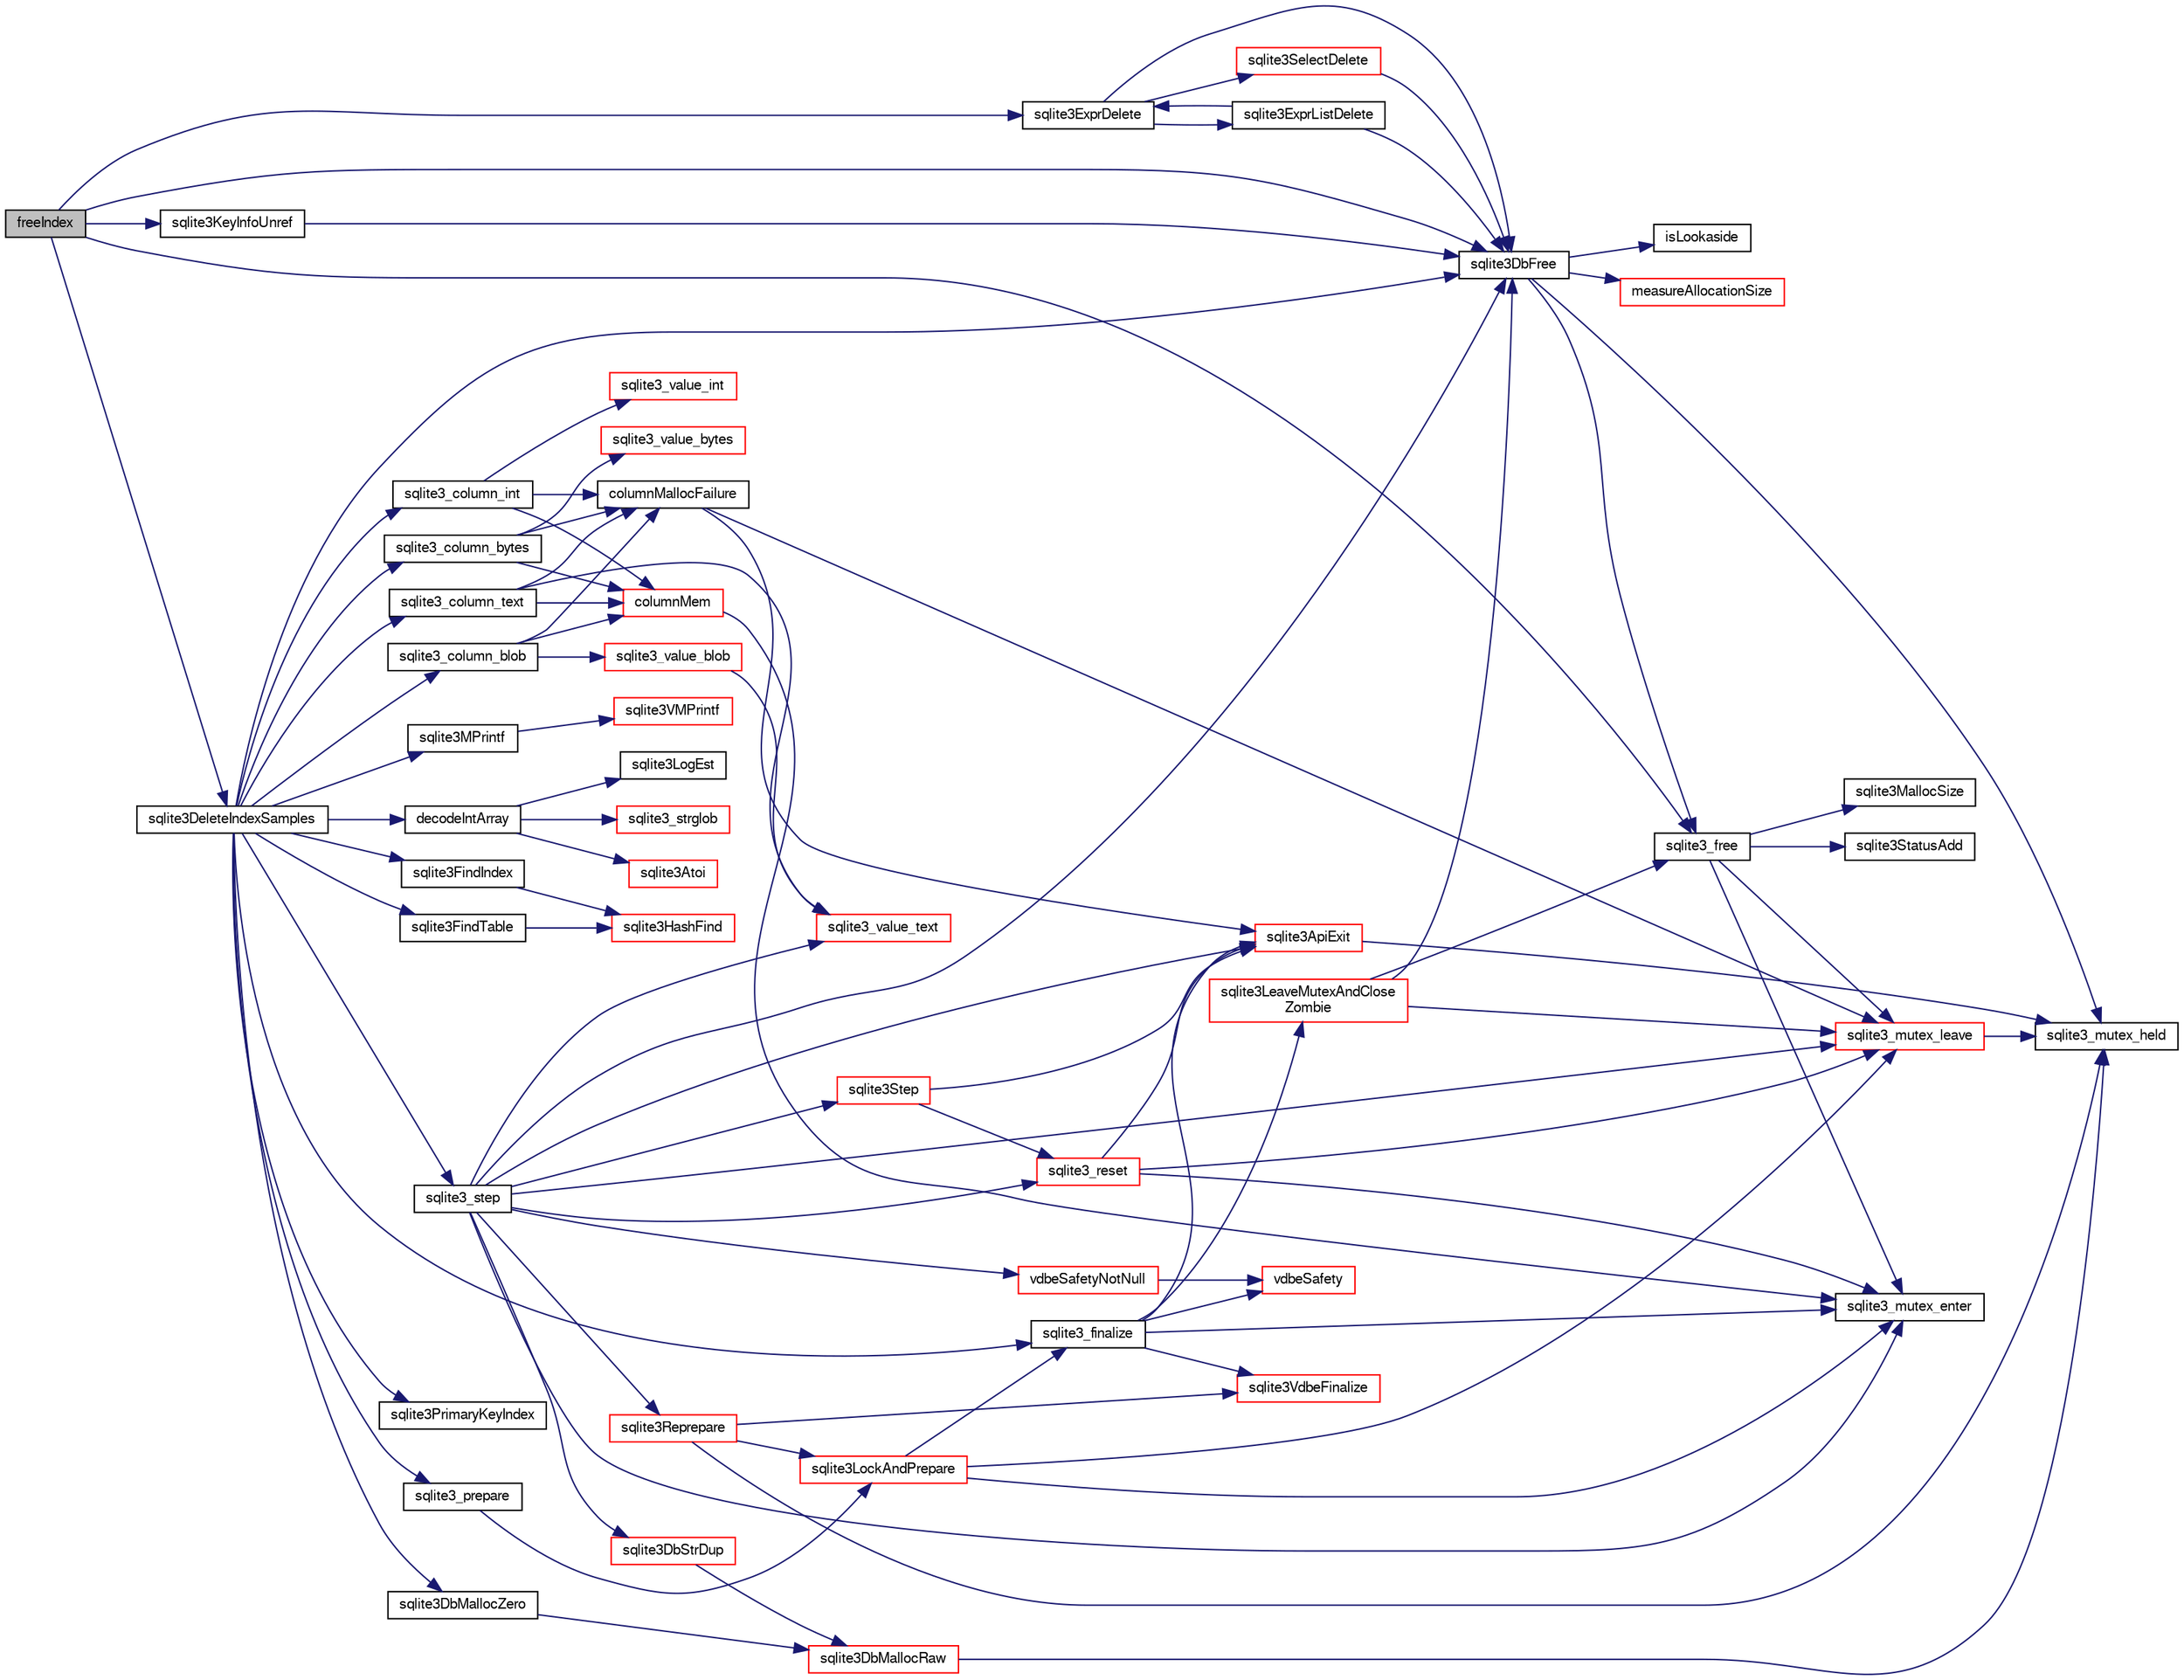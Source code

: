 digraph "freeIndex"
{
  edge [fontname="FreeSans",fontsize="10",labelfontname="FreeSans",labelfontsize="10"];
  node [fontname="FreeSans",fontsize="10",shape=record];
  rankdir="LR";
  Node118661 [label="freeIndex",height=0.2,width=0.4,color="black", fillcolor="grey75", style="filled", fontcolor="black"];
  Node118661 -> Node118662 [color="midnightblue",fontsize="10",style="solid",fontname="FreeSans"];
  Node118662 [label="sqlite3DeleteIndexSamples",height=0.2,width=0.4,color="black", fillcolor="white", style="filled",URL="$sqlite3_8c.html#aaeda0302fbf61397ec009f65bed047ef"];
  Node118662 -> Node118663 [color="midnightblue",fontsize="10",style="solid",fontname="FreeSans"];
  Node118663 [label="sqlite3DbFree",height=0.2,width=0.4,color="black", fillcolor="white", style="filled",URL="$sqlite3_8c.html#ac70ab821a6607b4a1b909582dc37a069"];
  Node118663 -> Node118664 [color="midnightblue",fontsize="10",style="solid",fontname="FreeSans"];
  Node118664 [label="sqlite3_mutex_held",height=0.2,width=0.4,color="black", fillcolor="white", style="filled",URL="$sqlite3_8c.html#acf77da68932b6bc163c5e68547ecc3e7"];
  Node118663 -> Node118665 [color="midnightblue",fontsize="10",style="solid",fontname="FreeSans"];
  Node118665 [label="measureAllocationSize",height=0.2,width=0.4,color="red", fillcolor="white", style="filled",URL="$sqlite3_8c.html#a45731e644a22fdb756e2b6337224217a"];
  Node118663 -> Node118668 [color="midnightblue",fontsize="10",style="solid",fontname="FreeSans"];
  Node118668 [label="isLookaside",height=0.2,width=0.4,color="black", fillcolor="white", style="filled",URL="$sqlite3_8c.html#a770fa05ff9717b75e16f4d968a77b897"];
  Node118663 -> Node118669 [color="midnightblue",fontsize="10",style="solid",fontname="FreeSans"];
  Node118669 [label="sqlite3_free",height=0.2,width=0.4,color="black", fillcolor="white", style="filled",URL="$sqlite3_8c.html#a6552349e36a8a691af5487999ab09519"];
  Node118669 -> Node118670 [color="midnightblue",fontsize="10",style="solid",fontname="FreeSans"];
  Node118670 [label="sqlite3_mutex_enter",height=0.2,width=0.4,color="black", fillcolor="white", style="filled",URL="$sqlite3_8c.html#a1c12cde690bd89f104de5cbad12a6bf5"];
  Node118669 -> Node118671 [color="midnightblue",fontsize="10",style="solid",fontname="FreeSans"];
  Node118671 [label="sqlite3StatusAdd",height=0.2,width=0.4,color="black", fillcolor="white", style="filled",URL="$sqlite3_8c.html#afa029f93586aeab4cc85360905dae9cd"];
  Node118669 -> Node118667 [color="midnightblue",fontsize="10",style="solid",fontname="FreeSans"];
  Node118667 [label="sqlite3MallocSize",height=0.2,width=0.4,color="black", fillcolor="white", style="filled",URL="$sqlite3_8c.html#acf5d2a5f35270bafb050bd2def576955"];
  Node118669 -> Node118672 [color="midnightblue",fontsize="10",style="solid",fontname="FreeSans"];
  Node118672 [label="sqlite3_mutex_leave",height=0.2,width=0.4,color="red", fillcolor="white", style="filled",URL="$sqlite3_8c.html#a5838d235601dbd3c1fa993555c6bcc93"];
  Node118672 -> Node118664 [color="midnightblue",fontsize="10",style="solid",fontname="FreeSans"];
  Node118662 -> Node118674 [color="midnightblue",fontsize="10",style="solid",fontname="FreeSans"];
  Node118674 [label="sqlite3FindIndex",height=0.2,width=0.4,color="black", fillcolor="white", style="filled",URL="$sqlite3_8c.html#a79fb99db8d0f914bb72dd374ae088512"];
  Node118674 -> Node118675 [color="midnightblue",fontsize="10",style="solid",fontname="FreeSans"];
  Node118675 [label="sqlite3HashFind",height=0.2,width=0.4,color="red", fillcolor="white", style="filled",URL="$sqlite3_8c.html#a8ca124229470a66b4c9c141ded48e2aa"];
  Node118662 -> Node118678 [color="midnightblue",fontsize="10",style="solid",fontname="FreeSans"];
  Node118678 [label="sqlite3FindTable",height=0.2,width=0.4,color="black", fillcolor="white", style="filled",URL="$sqlite3_8c.html#afa51dbee6173bf3a8a3df76b07cea789"];
  Node118678 -> Node118675 [color="midnightblue",fontsize="10",style="solid",fontname="FreeSans"];
  Node118662 -> Node118679 [color="midnightblue",fontsize="10",style="solid",fontname="FreeSans"];
  Node118679 [label="sqlite3PrimaryKeyIndex",height=0.2,width=0.4,color="black", fillcolor="white", style="filled",URL="$sqlite3_8c.html#af6edde3fbbd22a22b86ad32677fad95b"];
  Node118662 -> Node118680 [color="midnightblue",fontsize="10",style="solid",fontname="FreeSans"];
  Node118680 [label="sqlite3MPrintf",height=0.2,width=0.4,color="black", fillcolor="white", style="filled",URL="$sqlite3_8c.html#a208ef0df84e9778778804a19af03efea"];
  Node118680 -> Node118681 [color="midnightblue",fontsize="10",style="solid",fontname="FreeSans"];
  Node118681 [label="sqlite3VMPrintf",height=0.2,width=0.4,color="red", fillcolor="white", style="filled",URL="$sqlite3_8c.html#a05535d0982ef06fbc2ee8195ebbae689"];
  Node118662 -> Node118951 [color="midnightblue",fontsize="10",style="solid",fontname="FreeSans"];
  Node118951 [label="sqlite3_prepare",height=0.2,width=0.4,color="black", fillcolor="white", style="filled",URL="$sqlite3_8c.html#a8c39e7b9dbeff01f0a399b46d4b29f1c"];
  Node118951 -> Node118952 [color="midnightblue",fontsize="10",style="solid",fontname="FreeSans"];
  Node118952 [label="sqlite3LockAndPrepare",height=0.2,width=0.4,color="red", fillcolor="white", style="filled",URL="$sqlite3_8c.html#a5db1ec5589aa2b02c6d979211a8789bd"];
  Node118952 -> Node118670 [color="midnightblue",fontsize="10",style="solid",fontname="FreeSans"];
  Node118952 -> Node119339 [color="midnightblue",fontsize="10",style="solid",fontname="FreeSans"];
  Node119339 [label="sqlite3_finalize",height=0.2,width=0.4,color="black", fillcolor="white", style="filled",URL="$sqlite3_8c.html#a801195c0f771d40bb4be1e40f3b88945"];
  Node119339 -> Node119340 [color="midnightblue",fontsize="10",style="solid",fontname="FreeSans"];
  Node119340 [label="vdbeSafety",height=0.2,width=0.4,color="red", fillcolor="white", style="filled",URL="$sqlite3_8c.html#ad376f1aa66b2801fa8fb2fb134f370fd"];
  Node119339 -> Node118670 [color="midnightblue",fontsize="10",style="solid",fontname="FreeSans"];
  Node119339 -> Node119260 [color="midnightblue",fontsize="10",style="solid",fontname="FreeSans"];
  Node119260 [label="sqlite3VdbeFinalize",height=0.2,width=0.4,color="red", fillcolor="white", style="filled",URL="$sqlite3_8c.html#af81e0c8d03b71610d3a826469f67bbd4"];
  Node119339 -> Node118885 [color="midnightblue",fontsize="10",style="solid",fontname="FreeSans"];
  Node118885 [label="sqlite3ApiExit",height=0.2,width=0.4,color="red", fillcolor="white", style="filled",URL="$sqlite3_8c.html#ae5a967ec6172298db98b6090bbd1dd9b"];
  Node118885 -> Node118664 [color="midnightblue",fontsize="10",style="solid",fontname="FreeSans"];
  Node119339 -> Node119341 [color="midnightblue",fontsize="10",style="solid",fontname="FreeSans"];
  Node119341 [label="sqlite3LeaveMutexAndClose\lZombie",height=0.2,width=0.4,color="red", fillcolor="white", style="filled",URL="$sqlite3_8c.html#afe3a37c29dcb0fe9fc15fe07a3976f59"];
  Node119341 -> Node118672 [color="midnightblue",fontsize="10",style="solid",fontname="FreeSans"];
  Node119341 -> Node118663 [color="midnightblue",fontsize="10",style="solid",fontname="FreeSans"];
  Node119341 -> Node118669 [color="midnightblue",fontsize="10",style="solid",fontname="FreeSans"];
  Node118952 -> Node118672 [color="midnightblue",fontsize="10",style="solid",fontname="FreeSans"];
  Node118662 -> Node119346 [color="midnightblue",fontsize="10",style="solid",fontname="FreeSans"];
  Node119346 [label="sqlite3_step",height=0.2,width=0.4,color="black", fillcolor="white", style="filled",URL="$sqlite3_8c.html#ac1e491ce36b7471eb28387f7d3c74334"];
  Node119346 -> Node119347 [color="midnightblue",fontsize="10",style="solid",fontname="FreeSans"];
  Node119347 [label="vdbeSafetyNotNull",height=0.2,width=0.4,color="red", fillcolor="white", style="filled",URL="$sqlite3_8c.html#a018448275e86f09d8af8033cec4cafdf"];
  Node119347 -> Node119340 [color="midnightblue",fontsize="10",style="solid",fontname="FreeSans"];
  Node119346 -> Node118670 [color="midnightblue",fontsize="10",style="solid",fontname="FreeSans"];
  Node119346 -> Node119348 [color="midnightblue",fontsize="10",style="solid",fontname="FreeSans"];
  Node119348 [label="sqlite3Step",height=0.2,width=0.4,color="red", fillcolor="white", style="filled",URL="$sqlite3_8c.html#a3f2872e873e2758a4beedad1d5113554"];
  Node119348 -> Node119349 [color="midnightblue",fontsize="10",style="solid",fontname="FreeSans"];
  Node119349 [label="sqlite3_reset",height=0.2,width=0.4,color="red", fillcolor="white", style="filled",URL="$sqlite3_8c.html#a758efebc2e95694959ab0e74b397984c"];
  Node119349 -> Node118670 [color="midnightblue",fontsize="10",style="solid",fontname="FreeSans"];
  Node119349 -> Node118885 [color="midnightblue",fontsize="10",style="solid",fontname="FreeSans"];
  Node119349 -> Node118672 [color="midnightblue",fontsize="10",style="solid",fontname="FreeSans"];
  Node119348 -> Node118885 [color="midnightblue",fontsize="10",style="solid",fontname="FreeSans"];
  Node119346 -> Node119606 [color="midnightblue",fontsize="10",style="solid",fontname="FreeSans"];
  Node119606 [label="sqlite3Reprepare",height=0.2,width=0.4,color="red", fillcolor="white", style="filled",URL="$sqlite3_8c.html#a7e2f7299cc947d07e782f6ac561fa937"];
  Node119606 -> Node118664 [color="midnightblue",fontsize="10",style="solid",fontname="FreeSans"];
  Node119606 -> Node118952 [color="midnightblue",fontsize="10",style="solid",fontname="FreeSans"];
  Node119606 -> Node119260 [color="midnightblue",fontsize="10",style="solid",fontname="FreeSans"];
  Node119346 -> Node119349 [color="midnightblue",fontsize="10",style="solid",fontname="FreeSans"];
  Node119346 -> Node118763 [color="midnightblue",fontsize="10",style="solid",fontname="FreeSans"];
  Node118763 [label="sqlite3_value_text",height=0.2,width=0.4,color="red", fillcolor="white", style="filled",URL="$sqlite3_8c.html#aef2ace3239e6dd59c74110faa70f8171"];
  Node119346 -> Node118663 [color="midnightblue",fontsize="10",style="solid",fontname="FreeSans"];
  Node119346 -> Node119318 [color="midnightblue",fontsize="10",style="solid",fontname="FreeSans"];
  Node119318 [label="sqlite3DbStrDup",height=0.2,width=0.4,color="red", fillcolor="white", style="filled",URL="$sqlite3_8c.html#a0ec4772ee6de7316ecd1e6cabb1beeef"];
  Node119318 -> Node118690 [color="midnightblue",fontsize="10",style="solid",fontname="FreeSans"];
  Node118690 [label="sqlite3DbMallocRaw",height=0.2,width=0.4,color="red", fillcolor="white", style="filled",URL="$sqlite3_8c.html#abbe8be0cf7175e11ddc3e2218fad924e"];
  Node118690 -> Node118664 [color="midnightblue",fontsize="10",style="solid",fontname="FreeSans"];
  Node119346 -> Node118885 [color="midnightblue",fontsize="10",style="solid",fontname="FreeSans"];
  Node119346 -> Node118672 [color="midnightblue",fontsize="10",style="solid",fontname="FreeSans"];
  Node118662 -> Node119521 [color="midnightblue",fontsize="10",style="solid",fontname="FreeSans"];
  Node119521 [label="sqlite3_column_text",height=0.2,width=0.4,color="black", fillcolor="white", style="filled",URL="$sqlite3_8c.html#aee36f5eaf67b425ddf6f9b7a2004d018"];
  Node119521 -> Node118763 [color="midnightblue",fontsize="10",style="solid",fontname="FreeSans"];
  Node119521 -> Node119522 [color="midnightblue",fontsize="10",style="solid",fontname="FreeSans"];
  Node119522 [label="columnMem",height=0.2,width=0.4,color="red", fillcolor="white", style="filled",URL="$sqlite3_8c.html#a3cff107b1379611ef486ef2f925eb129"];
  Node119522 -> Node118670 [color="midnightblue",fontsize="10",style="solid",fontname="FreeSans"];
  Node119521 -> Node119524 [color="midnightblue",fontsize="10",style="solid",fontname="FreeSans"];
  Node119524 [label="columnMallocFailure",height=0.2,width=0.4,color="black", fillcolor="white", style="filled",URL="$sqlite3_8c.html#a63052778ce6eb1802597a006922a4044"];
  Node119524 -> Node118885 [color="midnightblue",fontsize="10",style="solid",fontname="FreeSans"];
  Node119524 -> Node118672 [color="midnightblue",fontsize="10",style="solid",fontname="FreeSans"];
  Node118662 -> Node119612 [color="midnightblue",fontsize="10",style="solid",fontname="FreeSans"];
  Node119612 [label="sqlite3_column_int",height=0.2,width=0.4,color="black", fillcolor="white", style="filled",URL="$sqlite3_8c.html#a6bd16f5b3266f473e37e8e3d4ebb4290"];
  Node119612 -> Node118818 [color="midnightblue",fontsize="10",style="solid",fontname="FreeSans"];
  Node118818 [label="sqlite3_value_int",height=0.2,width=0.4,color="red", fillcolor="white", style="filled",URL="$sqlite3_8c.html#a5c6adf98772a341f3df5ccd5ff003245"];
  Node119612 -> Node119522 [color="midnightblue",fontsize="10",style="solid",fontname="FreeSans"];
  Node119612 -> Node119524 [color="midnightblue",fontsize="10",style="solid",fontname="FreeSans"];
  Node118662 -> Node118884 [color="midnightblue",fontsize="10",style="solid",fontname="FreeSans"];
  Node118884 [label="sqlite3DbMallocZero",height=0.2,width=0.4,color="black", fillcolor="white", style="filled",URL="$sqlite3_8c.html#a49cfebac9d6067a03442c92af73f33e4"];
  Node118884 -> Node118690 [color="midnightblue",fontsize="10",style="solid",fontname="FreeSans"];
  Node118662 -> Node119339 [color="midnightblue",fontsize="10",style="solid",fontname="FreeSans"];
  Node118662 -> Node119535 [color="midnightblue",fontsize="10",style="solid",fontname="FreeSans"];
  Node119535 [label="decodeIntArray",height=0.2,width=0.4,color="black", fillcolor="white", style="filled",URL="$sqlite3_8c.html#a5e8b60c7b00918beb59b76e5ed837b01"];
  Node119535 -> Node119532 [color="midnightblue",fontsize="10",style="solid",fontname="FreeSans"];
  Node119532 [label="sqlite3LogEst",height=0.2,width=0.4,color="black", fillcolor="white", style="filled",URL="$sqlite3_8c.html#a14c7d015bfd3d4a869739b9e6139c84f"];
  Node119535 -> Node119536 [color="midnightblue",fontsize="10",style="solid",fontname="FreeSans"];
  Node119536 [label="sqlite3_strglob",height=0.2,width=0.4,color="red", fillcolor="white", style="filled",URL="$sqlite3_8c.html#a15e4bdff3e3cd06c68de326d03f4aa37"];
  Node119535 -> Node119218 [color="midnightblue",fontsize="10",style="solid",fontname="FreeSans"];
  Node119218 [label="sqlite3Atoi",height=0.2,width=0.4,color="red", fillcolor="white", style="filled",URL="$sqlite3_8c.html#a567fec0d8e10559f0f901f485158a9ad"];
  Node118662 -> Node119613 [color="midnightblue",fontsize="10",style="solid",fontname="FreeSans"];
  Node119613 [label="sqlite3_column_bytes",height=0.2,width=0.4,color="black", fillcolor="white", style="filled",URL="$sqlite3_8c.html#a001421375b25195e3f80871dcb1be172"];
  Node119613 -> Node118784 [color="midnightblue",fontsize="10",style="solid",fontname="FreeSans"];
  Node118784 [label="sqlite3_value_bytes",height=0.2,width=0.4,color="red", fillcolor="white", style="filled",URL="$sqlite3_8c.html#aee6da873358a81b4bbbe1284f157b146"];
  Node119613 -> Node119522 [color="midnightblue",fontsize="10",style="solid",fontname="FreeSans"];
  Node119613 -> Node119524 [color="midnightblue",fontsize="10",style="solid",fontname="FreeSans"];
  Node118662 -> Node119614 [color="midnightblue",fontsize="10",style="solid",fontname="FreeSans"];
  Node119614 [label="sqlite3_column_blob",height=0.2,width=0.4,color="black", fillcolor="white", style="filled",URL="$sqlite3_8c.html#acf65ddc2853f9ee7bbbd17b1ac812e54"];
  Node119614 -> Node118816 [color="midnightblue",fontsize="10",style="solid",fontname="FreeSans"];
  Node118816 [label="sqlite3_value_blob",height=0.2,width=0.4,color="red", fillcolor="white", style="filled",URL="$sqlite3_8c.html#af2d4d12032718e4d9a929bcf561370c8"];
  Node118816 -> Node118763 [color="midnightblue",fontsize="10",style="solid",fontname="FreeSans"];
  Node119614 -> Node119522 [color="midnightblue",fontsize="10",style="solid",fontname="FreeSans"];
  Node119614 -> Node119524 [color="midnightblue",fontsize="10",style="solid",fontname="FreeSans"];
  Node118661 -> Node119005 [color="midnightblue",fontsize="10",style="solid",fontname="FreeSans"];
  Node119005 [label="sqlite3KeyInfoUnref",height=0.2,width=0.4,color="black", fillcolor="white", style="filled",URL="$sqlite3_8c.html#ac94cc1874ab0865db1dbbefd3886ba4a"];
  Node119005 -> Node118663 [color="midnightblue",fontsize="10",style="solid",fontname="FreeSans"];
  Node118661 -> Node118982 [color="midnightblue",fontsize="10",style="solid",fontname="FreeSans"];
  Node118982 [label="sqlite3ExprDelete",height=0.2,width=0.4,color="black", fillcolor="white", style="filled",URL="$sqlite3_8c.html#ae4e21ab5918e0428fbaa9e615dceb309"];
  Node118982 -> Node118663 [color="midnightblue",fontsize="10",style="solid",fontname="FreeSans"];
  Node118982 -> Node118979 [color="midnightblue",fontsize="10",style="solid",fontname="FreeSans"];
  Node118979 [label="sqlite3SelectDelete",height=0.2,width=0.4,color="red", fillcolor="white", style="filled",URL="$sqlite3_8c.html#a0f56959f0acac85496744f0d068854a0"];
  Node118979 -> Node118663 [color="midnightblue",fontsize="10",style="solid",fontname="FreeSans"];
  Node118982 -> Node118981 [color="midnightblue",fontsize="10",style="solid",fontname="FreeSans"];
  Node118981 [label="sqlite3ExprListDelete",height=0.2,width=0.4,color="black", fillcolor="white", style="filled",URL="$sqlite3_8c.html#ae9cd46eac81e86a04ed8c09b99fc3c10"];
  Node118981 -> Node118982 [color="midnightblue",fontsize="10",style="solid",fontname="FreeSans"];
  Node118981 -> Node118663 [color="midnightblue",fontsize="10",style="solid",fontname="FreeSans"];
  Node118661 -> Node118663 [color="midnightblue",fontsize="10",style="solid",fontname="FreeSans"];
  Node118661 -> Node118669 [color="midnightblue",fontsize="10",style="solid",fontname="FreeSans"];
}
